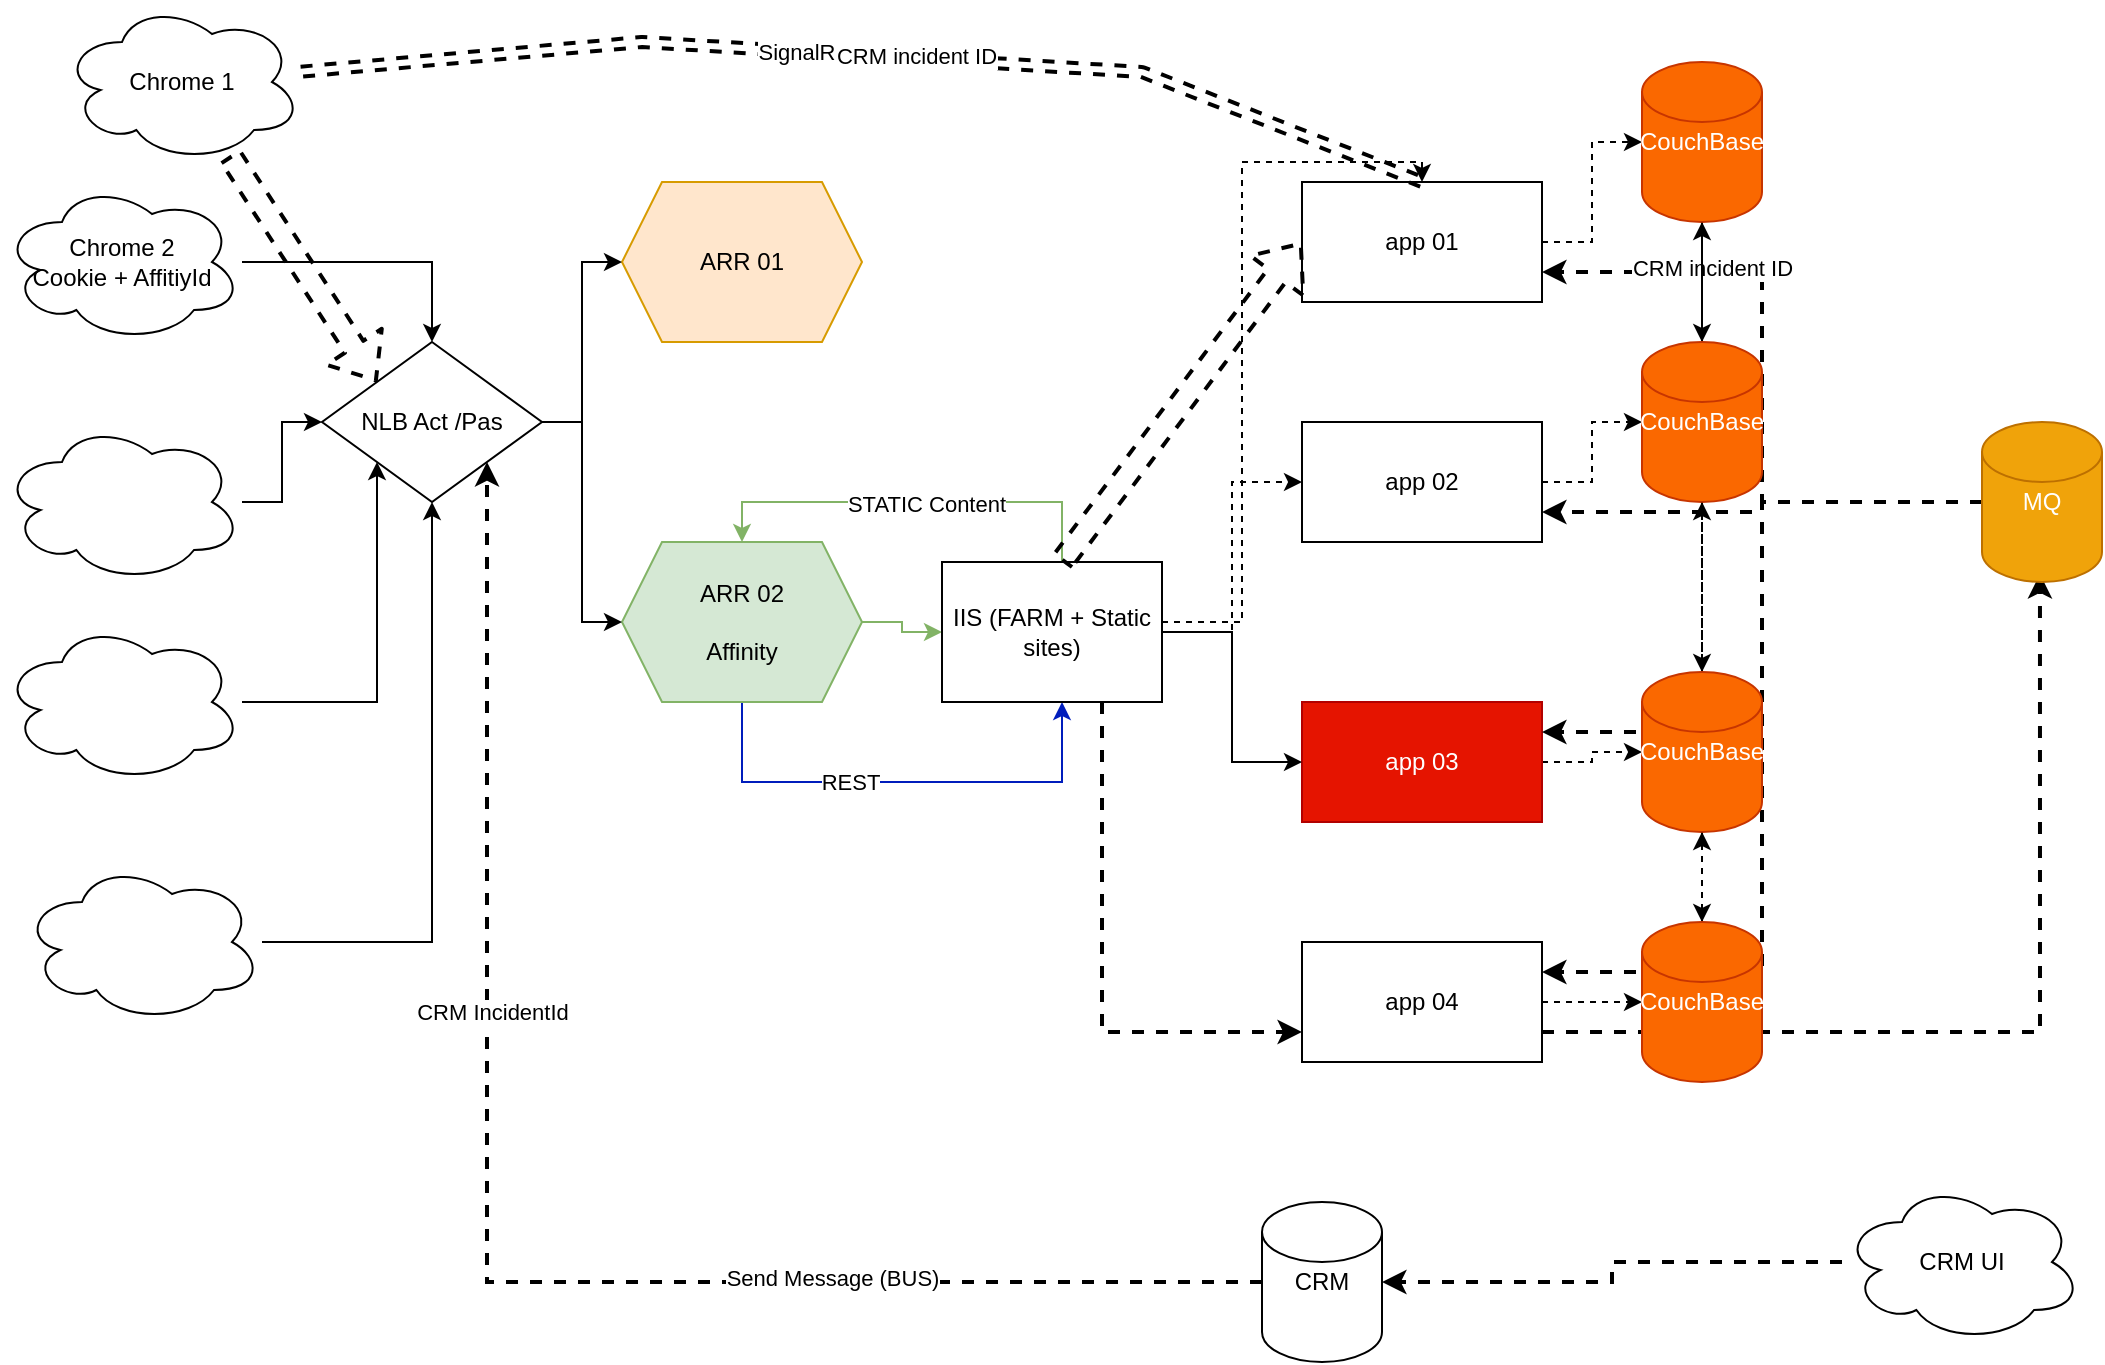 <mxfile version="13.6.5" type="github">
  <diagram name="Page-1" id="822b0af5-4adb-64df-f703-e8dfc1f81529">
    <mxGraphModel dx="1242" dy="671" grid="1" gridSize="10" guides="1" tooltips="1" connect="1" arrows="1" fold="1" page="1" pageScale="1" pageWidth="1100" pageHeight="850" background="#ffffff" math="0" shadow="0">
      <root>
        <mxCell id="0" />
        <mxCell id="1" parent="0" />
        <mxCell id="i5j0GiygdoDE8nLpwBPg-1" value="Chrome 1" style="ellipse;shape=cloud;whiteSpace=wrap;html=1;" vertex="1" parent="1">
          <mxGeometry x="60" y="10" width="120" height="80" as="geometry" />
        </mxCell>
        <mxCell id="i5j0GiygdoDE8nLpwBPg-18" style="edgeStyle=orthogonalEdgeStyle;rounded=0;orthogonalLoop=1;jettySize=auto;html=1;entryX=0;entryY=1;entryDx=0;entryDy=0;" edge="1" parent="1" source="i5j0GiygdoDE8nLpwBPg-2" target="i5j0GiygdoDE8nLpwBPg-12">
          <mxGeometry relative="1" as="geometry" />
        </mxCell>
        <mxCell id="i5j0GiygdoDE8nLpwBPg-2" value="" style="ellipse;shape=cloud;whiteSpace=wrap;html=1;" vertex="1" parent="1">
          <mxGeometry x="30" y="320" width="120" height="80" as="geometry" />
        </mxCell>
        <mxCell id="i5j0GiygdoDE8nLpwBPg-16" style="edgeStyle=orthogonalEdgeStyle;rounded=0;orthogonalLoop=1;jettySize=auto;html=1;entryX=0.5;entryY=0;entryDx=0;entryDy=0;" edge="1" parent="1" source="i5j0GiygdoDE8nLpwBPg-3" target="i5j0GiygdoDE8nLpwBPg-12">
          <mxGeometry relative="1" as="geometry" />
        </mxCell>
        <mxCell id="i5j0GiygdoDE8nLpwBPg-3" value="Chrome 2&lt;br&gt;Cookie + AffitiyId" style="ellipse;shape=cloud;whiteSpace=wrap;html=1;" vertex="1" parent="1">
          <mxGeometry x="30" y="100" width="120" height="80" as="geometry" />
        </mxCell>
        <mxCell id="i5j0GiygdoDE8nLpwBPg-17" style="edgeStyle=orthogonalEdgeStyle;rounded=0;orthogonalLoop=1;jettySize=auto;html=1;" edge="1" parent="1" source="i5j0GiygdoDE8nLpwBPg-4" target="i5j0GiygdoDE8nLpwBPg-12">
          <mxGeometry relative="1" as="geometry" />
        </mxCell>
        <mxCell id="i5j0GiygdoDE8nLpwBPg-4" value="" style="ellipse;shape=cloud;whiteSpace=wrap;html=1;" vertex="1" parent="1">
          <mxGeometry x="30" y="220" width="120" height="80" as="geometry" />
        </mxCell>
        <mxCell id="i5j0GiygdoDE8nLpwBPg-19" style="edgeStyle=orthogonalEdgeStyle;rounded=0;orthogonalLoop=1;jettySize=auto;html=1;entryX=0.5;entryY=1;entryDx=0;entryDy=0;" edge="1" parent="1" source="i5j0GiygdoDE8nLpwBPg-5" target="i5j0GiygdoDE8nLpwBPg-12">
          <mxGeometry relative="1" as="geometry" />
        </mxCell>
        <mxCell id="i5j0GiygdoDE8nLpwBPg-5" value="" style="ellipse;shape=cloud;whiteSpace=wrap;html=1;" vertex="1" parent="1">
          <mxGeometry x="40" y="440" width="120" height="80" as="geometry" />
        </mxCell>
        <mxCell id="i5j0GiygdoDE8nLpwBPg-39" style="edgeStyle=orthogonalEdgeStyle;rounded=0;orthogonalLoop=1;jettySize=auto;html=1;dashed=1;" edge="1" parent="1" source="i5j0GiygdoDE8nLpwBPg-6" target="i5j0GiygdoDE8nLpwBPg-30">
          <mxGeometry relative="1" as="geometry" />
        </mxCell>
        <mxCell id="i5j0GiygdoDE8nLpwBPg-6" value="app 01" style="rounded=0;whiteSpace=wrap;html=1;" vertex="1" parent="1">
          <mxGeometry x="680" y="100" width="120" height="60" as="geometry" />
        </mxCell>
        <mxCell id="i5j0GiygdoDE8nLpwBPg-35" style="edgeStyle=orthogonalEdgeStyle;rounded=0;orthogonalLoop=1;jettySize=auto;html=1;dashed=1;" edge="1" parent="1" source="i5j0GiygdoDE8nLpwBPg-7" target="i5j0GiygdoDE8nLpwBPg-34">
          <mxGeometry relative="1" as="geometry" />
        </mxCell>
        <mxCell id="i5j0GiygdoDE8nLpwBPg-57" style="edgeStyle=orthogonalEdgeStyle;rounded=0;orthogonalLoop=1;jettySize=auto;html=1;exitX=1;exitY=0.75;exitDx=0;exitDy=0;entryX=0.483;entryY=0.95;entryDx=0;entryDy=0;entryPerimeter=0;dashed=1;strokeWidth=2;" edge="1" parent="1" source="i5j0GiygdoDE8nLpwBPg-7" target="i5j0GiygdoDE8nLpwBPg-28">
          <mxGeometry relative="1" as="geometry" />
        </mxCell>
        <mxCell id="i5j0GiygdoDE8nLpwBPg-7" value="app 04" style="rounded=0;whiteSpace=wrap;html=1;" vertex="1" parent="1">
          <mxGeometry x="680" y="480" width="120" height="60" as="geometry" />
        </mxCell>
        <mxCell id="i5j0GiygdoDE8nLpwBPg-37" style="edgeStyle=orthogonalEdgeStyle;rounded=0;orthogonalLoop=1;jettySize=auto;html=1;dashed=1;" edge="1" parent="1" source="i5j0GiygdoDE8nLpwBPg-8" target="i5j0GiygdoDE8nLpwBPg-33">
          <mxGeometry relative="1" as="geometry" />
        </mxCell>
        <mxCell id="i5j0GiygdoDE8nLpwBPg-8" value="app 03" style="rounded=0;whiteSpace=wrap;html=1;fillColor=#e51400;strokeColor=#B20000;fontColor=#ffffff;" vertex="1" parent="1">
          <mxGeometry x="680" y="360" width="120" height="60" as="geometry" />
        </mxCell>
        <mxCell id="i5j0GiygdoDE8nLpwBPg-38" style="edgeStyle=orthogonalEdgeStyle;rounded=0;orthogonalLoop=1;jettySize=auto;html=1;dashed=1;" edge="1" parent="1" source="i5j0GiygdoDE8nLpwBPg-9" target="i5j0GiygdoDE8nLpwBPg-32">
          <mxGeometry relative="1" as="geometry" />
        </mxCell>
        <mxCell id="i5j0GiygdoDE8nLpwBPg-9" value="app 02" style="rounded=0;whiteSpace=wrap;html=1;" vertex="1" parent="1">
          <mxGeometry x="680" y="220" width="120" height="60" as="geometry" />
        </mxCell>
        <mxCell id="i5j0GiygdoDE8nLpwBPg-21" style="edgeStyle=orthogonalEdgeStyle;rounded=0;orthogonalLoop=1;jettySize=auto;html=1;fillColor=#d5e8d4;strokeColor=#82b366;" edge="1" parent="1" source="i5j0GiygdoDE8nLpwBPg-10" target="i5j0GiygdoDE8nLpwBPg-20">
          <mxGeometry relative="1" as="geometry" />
        </mxCell>
        <mxCell id="i5j0GiygdoDE8nLpwBPg-24" style="edgeStyle=orthogonalEdgeStyle;rounded=0;orthogonalLoop=1;jettySize=auto;html=1;fillColor=#0050ef;strokeColor=#001DBC;" edge="1" parent="1" source="i5j0GiygdoDE8nLpwBPg-10" target="i5j0GiygdoDE8nLpwBPg-20">
          <mxGeometry relative="1" as="geometry">
            <Array as="points">
              <mxPoint x="400" y="400" />
              <mxPoint x="560" y="400" />
            </Array>
          </mxGeometry>
        </mxCell>
        <mxCell id="i5j0GiygdoDE8nLpwBPg-25" value="REST" style="edgeLabel;html=1;align=center;verticalAlign=middle;resizable=0;points=[];" vertex="1" connectable="0" parent="i5j0GiygdoDE8nLpwBPg-24">
          <mxGeometry x="-0.218" relative="1" as="geometry">
            <mxPoint as="offset" />
          </mxGeometry>
        </mxCell>
        <mxCell id="i5j0GiygdoDE8nLpwBPg-10" value="ARR 02&lt;br&gt;&lt;br&gt;Affinity" style="shape=hexagon;perimeter=hexagonPerimeter2;whiteSpace=wrap;html=1;fixedSize=1;fillColor=#d5e8d4;strokeColor=#82b366;" vertex="1" parent="1">
          <mxGeometry x="340" y="280" width="120" height="80" as="geometry" />
        </mxCell>
        <mxCell id="i5j0GiygdoDE8nLpwBPg-11" value="ARR 01" style="shape=hexagon;perimeter=hexagonPerimeter2;whiteSpace=wrap;html=1;fixedSize=1;fillColor=#ffe6cc;strokeColor=#d79b00;" vertex="1" parent="1">
          <mxGeometry x="340" y="100" width="120" height="80" as="geometry" />
        </mxCell>
        <mxCell id="i5j0GiygdoDE8nLpwBPg-13" style="edgeStyle=orthogonalEdgeStyle;rounded=0;orthogonalLoop=1;jettySize=auto;html=1;" edge="1" parent="1" source="i5j0GiygdoDE8nLpwBPg-12" target="i5j0GiygdoDE8nLpwBPg-11">
          <mxGeometry relative="1" as="geometry" />
        </mxCell>
        <mxCell id="i5j0GiygdoDE8nLpwBPg-14" style="edgeStyle=orthogonalEdgeStyle;rounded=0;orthogonalLoop=1;jettySize=auto;html=1;entryX=0;entryY=0.5;entryDx=0;entryDy=0;" edge="1" parent="1" source="i5j0GiygdoDE8nLpwBPg-12" target="i5j0GiygdoDE8nLpwBPg-10">
          <mxGeometry relative="1" as="geometry" />
        </mxCell>
        <mxCell id="i5j0GiygdoDE8nLpwBPg-12" value="NLB Act /Pas" style="rhombus;whiteSpace=wrap;html=1;" vertex="1" parent="1">
          <mxGeometry x="190" y="180" width="110" height="80" as="geometry" />
        </mxCell>
        <mxCell id="i5j0GiygdoDE8nLpwBPg-22" style="edgeStyle=orthogonalEdgeStyle;rounded=0;orthogonalLoop=1;jettySize=auto;html=1;entryX=0.5;entryY=0;entryDx=0;entryDy=0;fillColor=#d5e8d4;strokeColor=#82b366;" edge="1" parent="1" source="i5j0GiygdoDE8nLpwBPg-20" target="i5j0GiygdoDE8nLpwBPg-10">
          <mxGeometry relative="1" as="geometry">
            <Array as="points">
              <mxPoint x="560" y="260" />
              <mxPoint x="400" y="260" />
            </Array>
          </mxGeometry>
        </mxCell>
        <mxCell id="i5j0GiygdoDE8nLpwBPg-23" value="STATIC Content" style="edgeLabel;html=1;align=center;verticalAlign=middle;resizable=0;points=[];" vertex="1" connectable="0" parent="i5j0GiygdoDE8nLpwBPg-22">
          <mxGeometry x="-0.064" y="1" relative="1" as="geometry">
            <mxPoint as="offset" />
          </mxGeometry>
        </mxCell>
        <mxCell id="i5j0GiygdoDE8nLpwBPg-26" style="edgeStyle=orthogonalEdgeStyle;rounded=0;orthogonalLoop=1;jettySize=auto;html=1;entryX=0;entryY=0.5;entryDx=0;entryDy=0;" edge="1" parent="1" source="i5j0GiygdoDE8nLpwBPg-20" target="i5j0GiygdoDE8nLpwBPg-8">
          <mxGeometry relative="1" as="geometry" />
        </mxCell>
        <mxCell id="i5j0GiygdoDE8nLpwBPg-27" style="edgeStyle=orthogonalEdgeStyle;rounded=0;orthogonalLoop=1;jettySize=auto;html=1;entryX=0;entryY=0.5;entryDx=0;entryDy=0;dashed=1;" edge="1" parent="1" source="i5j0GiygdoDE8nLpwBPg-20" target="i5j0GiygdoDE8nLpwBPg-9">
          <mxGeometry relative="1" as="geometry" />
        </mxCell>
        <mxCell id="i5j0GiygdoDE8nLpwBPg-56" style="edgeStyle=orthogonalEdgeStyle;rounded=0;orthogonalLoop=1;jettySize=auto;html=1;entryX=0;entryY=0.75;entryDx=0;entryDy=0;dashed=1;strokeWidth=2;" edge="1" parent="1" source="i5j0GiygdoDE8nLpwBPg-20" target="i5j0GiygdoDE8nLpwBPg-7">
          <mxGeometry relative="1" as="geometry">
            <Array as="points">
              <mxPoint x="580" y="525" />
            </Array>
          </mxGeometry>
        </mxCell>
        <mxCell id="i5j0GiygdoDE8nLpwBPg-20" value="IIS (FARM + Static sites)" style="rounded=0;whiteSpace=wrap;html=1;" vertex="1" parent="1">
          <mxGeometry x="500" y="290" width="110" height="70" as="geometry" />
        </mxCell>
        <mxCell id="i5j0GiygdoDE8nLpwBPg-58" style="edgeStyle=orthogonalEdgeStyle;rounded=0;orthogonalLoop=1;jettySize=auto;html=1;entryX=1;entryY=0.75;entryDx=0;entryDy=0;dashed=1;strokeWidth=2;" edge="1" parent="1" source="i5j0GiygdoDE8nLpwBPg-28" target="i5j0GiygdoDE8nLpwBPg-6">
          <mxGeometry relative="1" as="geometry" />
        </mxCell>
        <mxCell id="i5j0GiygdoDE8nLpwBPg-64" value="CRM incident ID" style="edgeLabel;html=1;align=center;verticalAlign=middle;resizable=0;points=[];" vertex="1" connectable="0" parent="i5j0GiygdoDE8nLpwBPg-58">
          <mxGeometry x="0.494" y="-2" relative="1" as="geometry">
            <mxPoint as="offset" />
          </mxGeometry>
        </mxCell>
        <mxCell id="i5j0GiygdoDE8nLpwBPg-59" style="edgeStyle=orthogonalEdgeStyle;rounded=0;orthogonalLoop=1;jettySize=auto;html=1;entryX=1;entryY=0.75;entryDx=0;entryDy=0;dashed=1;strokeWidth=2;" edge="1" parent="1" source="i5j0GiygdoDE8nLpwBPg-28" target="i5j0GiygdoDE8nLpwBPg-9">
          <mxGeometry relative="1" as="geometry" />
        </mxCell>
        <mxCell id="i5j0GiygdoDE8nLpwBPg-60" style="edgeStyle=orthogonalEdgeStyle;rounded=0;orthogonalLoop=1;jettySize=auto;html=1;entryX=1;entryY=0.25;entryDx=0;entryDy=0;dashed=1;strokeWidth=2;" edge="1" parent="1" source="i5j0GiygdoDE8nLpwBPg-28" target="i5j0GiygdoDE8nLpwBPg-8">
          <mxGeometry relative="1" as="geometry" />
        </mxCell>
        <mxCell id="i5j0GiygdoDE8nLpwBPg-61" style="edgeStyle=orthogonalEdgeStyle;rounded=0;orthogonalLoop=1;jettySize=auto;html=1;entryX=1;entryY=0.25;entryDx=0;entryDy=0;dashed=1;strokeWidth=2;" edge="1" parent="1" source="i5j0GiygdoDE8nLpwBPg-28" target="i5j0GiygdoDE8nLpwBPg-7">
          <mxGeometry relative="1" as="geometry" />
        </mxCell>
        <mxCell id="i5j0GiygdoDE8nLpwBPg-28" value="MQ" style="shape=cylinder2;whiteSpace=wrap;html=1;boundedLbl=1;backgroundOutline=1;size=15;fillColor=#f0a30a;strokeColor=#BD7000;fontColor=#ffffff;" vertex="1" parent="1">
          <mxGeometry x="1020" y="220" width="60" height="80" as="geometry" />
        </mxCell>
        <mxCell id="i5j0GiygdoDE8nLpwBPg-54" style="edgeStyle=orthogonalEdgeStyle;rounded=0;orthogonalLoop=1;jettySize=auto;html=1;entryX=1;entryY=1;entryDx=0;entryDy=0;dashed=1;strokeWidth=2;" edge="1" parent="1" source="i5j0GiygdoDE8nLpwBPg-29" target="i5j0GiygdoDE8nLpwBPg-12">
          <mxGeometry relative="1" as="geometry" />
        </mxCell>
        <mxCell id="i5j0GiygdoDE8nLpwBPg-55" value="Send Message (BUS)" style="edgeLabel;html=1;align=center;verticalAlign=middle;resizable=0;points=[];" vertex="1" connectable="0" parent="i5j0GiygdoDE8nLpwBPg-54">
          <mxGeometry x="-0.46" y="-2" relative="1" as="geometry">
            <mxPoint as="offset" />
          </mxGeometry>
        </mxCell>
        <mxCell id="i5j0GiygdoDE8nLpwBPg-62" value="CRM IncidentId" style="edgeLabel;html=1;align=center;verticalAlign=middle;resizable=0;points=[];" vertex="1" connectable="0" parent="i5j0GiygdoDE8nLpwBPg-54">
          <mxGeometry x="-0.034" y="-135" relative="1" as="geometry">
            <mxPoint as="offset" />
          </mxGeometry>
        </mxCell>
        <mxCell id="i5j0GiygdoDE8nLpwBPg-29" value="CRM" style="shape=cylinder2;whiteSpace=wrap;html=1;boundedLbl=1;backgroundOutline=1;size=15;" vertex="1" parent="1">
          <mxGeometry x="660" y="610" width="60" height="80" as="geometry" />
        </mxCell>
        <mxCell id="i5j0GiygdoDE8nLpwBPg-40" style="edgeStyle=orthogonalEdgeStyle;rounded=0;orthogonalLoop=1;jettySize=auto;html=1;dashed=1;" edge="1" parent="1" source="i5j0GiygdoDE8nLpwBPg-30" target="i5j0GiygdoDE8nLpwBPg-32">
          <mxGeometry relative="1" as="geometry" />
        </mxCell>
        <mxCell id="i5j0GiygdoDE8nLpwBPg-30" value="CouchBase" style="shape=cylinder2;whiteSpace=wrap;html=1;boundedLbl=1;backgroundOutline=1;size=15;fillColor=#fa6800;strokeColor=#C73500;fontColor=#ffffff;" vertex="1" parent="1">
          <mxGeometry x="850" y="40" width="60" height="80" as="geometry" />
        </mxCell>
        <mxCell id="i5j0GiygdoDE8nLpwBPg-41" style="edgeStyle=orthogonalEdgeStyle;rounded=0;orthogonalLoop=1;jettySize=auto;html=1;dashed=1;" edge="1" parent="1" source="i5j0GiygdoDE8nLpwBPg-32" target="i5j0GiygdoDE8nLpwBPg-30">
          <mxGeometry relative="1" as="geometry" />
        </mxCell>
        <mxCell id="i5j0GiygdoDE8nLpwBPg-42" style="edgeStyle=orthogonalEdgeStyle;rounded=0;orthogonalLoop=1;jettySize=auto;html=1;dashed=1;" edge="1" parent="1" source="i5j0GiygdoDE8nLpwBPg-32" target="i5j0GiygdoDE8nLpwBPg-33">
          <mxGeometry relative="1" as="geometry" />
        </mxCell>
        <mxCell id="i5j0GiygdoDE8nLpwBPg-32" value="CouchBase" style="shape=cylinder2;whiteSpace=wrap;html=1;boundedLbl=1;backgroundOutline=1;size=15;fillColor=#fa6800;strokeColor=#C73500;fontColor=#ffffff;" vertex="1" parent="1">
          <mxGeometry x="850" y="180" width="60" height="80" as="geometry" />
        </mxCell>
        <mxCell id="i5j0GiygdoDE8nLpwBPg-43" style="edgeStyle=orthogonalEdgeStyle;rounded=0;orthogonalLoop=1;jettySize=auto;html=1;dashed=1;" edge="1" parent="1" source="i5j0GiygdoDE8nLpwBPg-33" target="i5j0GiygdoDE8nLpwBPg-32">
          <mxGeometry relative="1" as="geometry" />
        </mxCell>
        <mxCell id="i5j0GiygdoDE8nLpwBPg-44" style="edgeStyle=orthogonalEdgeStyle;rounded=0;orthogonalLoop=1;jettySize=auto;html=1;dashed=1;" edge="1" parent="1" source="i5j0GiygdoDE8nLpwBPg-33" target="i5j0GiygdoDE8nLpwBPg-34">
          <mxGeometry relative="1" as="geometry" />
        </mxCell>
        <mxCell id="i5j0GiygdoDE8nLpwBPg-33" value="CouchBase" style="shape=cylinder2;whiteSpace=wrap;html=1;boundedLbl=1;backgroundOutline=1;size=15;fillColor=#fa6800;strokeColor=#C73500;fontColor=#ffffff;" vertex="1" parent="1">
          <mxGeometry x="850" y="345" width="60" height="80" as="geometry" />
        </mxCell>
        <mxCell id="i5j0GiygdoDE8nLpwBPg-45" style="edgeStyle=orthogonalEdgeStyle;rounded=0;orthogonalLoop=1;jettySize=auto;html=1;dashed=1;" edge="1" parent="1" source="i5j0GiygdoDE8nLpwBPg-34" target="i5j0GiygdoDE8nLpwBPg-33">
          <mxGeometry relative="1" as="geometry" />
        </mxCell>
        <mxCell id="i5j0GiygdoDE8nLpwBPg-34" value="CouchBase" style="shape=cylinder2;whiteSpace=wrap;html=1;boundedLbl=1;backgroundOutline=1;size=15;fillColor=#fa6800;strokeColor=#C73500;fontColor=#ffffff;" vertex="1" parent="1">
          <mxGeometry x="850" y="470" width="60" height="80" as="geometry" />
        </mxCell>
        <mxCell id="i5j0GiygdoDE8nLpwBPg-46" style="edgeStyle=orthogonalEdgeStyle;rounded=0;orthogonalLoop=1;jettySize=auto;html=1;dashed=1;" edge="1" parent="1" source="i5j0GiygdoDE8nLpwBPg-20" target="i5j0GiygdoDE8nLpwBPg-6">
          <mxGeometry relative="1" as="geometry">
            <mxPoint x="620" y="320" as="sourcePoint" />
            <mxPoint x="680" y="210" as="targetPoint" />
            <Array as="points">
              <mxPoint x="650" y="320" />
              <mxPoint x="650" y="90" />
            </Array>
          </mxGeometry>
        </mxCell>
        <mxCell id="i5j0GiygdoDE8nLpwBPg-48" value="" style="shape=flexArrow;endArrow=classic;html=1;dashed=1;strokeWidth=2;entryX=0;entryY=0.5;entryDx=0;entryDy=0;" edge="1" parent="1" target="i5j0GiygdoDE8nLpwBPg-6">
          <mxGeometry width="50" height="50" relative="1" as="geometry">
            <mxPoint x="560" y="290" as="sourcePoint" />
            <mxPoint x="610" y="240" as="targetPoint" />
          </mxGeometry>
        </mxCell>
        <mxCell id="i5j0GiygdoDE8nLpwBPg-49" value="" style="shape=flexArrow;endArrow=classic;html=1;dashed=1;strokeWidth=2;entryX=0;entryY=0;entryDx=0;entryDy=0;" edge="1" parent="1" source="i5j0GiygdoDE8nLpwBPg-1" target="i5j0GiygdoDE8nLpwBPg-12">
          <mxGeometry width="50" height="50" relative="1" as="geometry">
            <mxPoint x="210" y="90" as="sourcePoint" />
            <mxPoint x="260" y="40" as="targetPoint" />
          </mxGeometry>
        </mxCell>
        <mxCell id="i5j0GiygdoDE8nLpwBPg-50" value="" style="shape=link;endArrow=classic;html=1;dashed=1;strokeWidth=2;" edge="1" parent="1" source="i5j0GiygdoDE8nLpwBPg-1">
          <mxGeometry width="50" height="50" relative="1" as="geometry">
            <mxPoint x="143.753" y="86.732" as="sourcePoint" />
            <mxPoint x="740" y="100" as="targetPoint" />
            <Array as="points">
              <mxPoint x="350" y="30" />
              <mxPoint x="600" y="45" />
            </Array>
          </mxGeometry>
        </mxCell>
        <mxCell id="i5j0GiygdoDE8nLpwBPg-51" value="SignalR" style="edgeLabel;html=1;align=center;verticalAlign=middle;resizable=0;points=[];" vertex="1" connectable="0" parent="i5j0GiygdoDE8nLpwBPg-50">
          <mxGeometry x="-0.133" relative="1" as="geometry">
            <mxPoint as="offset" />
          </mxGeometry>
        </mxCell>
        <mxCell id="i5j0GiygdoDE8nLpwBPg-63" value="CRM incident ID" style="edgeLabel;html=1;align=center;verticalAlign=middle;resizable=0;points=[];" vertex="1" connectable="0" parent="i5j0GiygdoDE8nLpwBPg-50">
          <mxGeometry x="0.077" y="1" relative="1" as="geometry">
            <mxPoint as="offset" />
          </mxGeometry>
        </mxCell>
        <mxCell id="i5j0GiygdoDE8nLpwBPg-53" style="edgeStyle=orthogonalEdgeStyle;rounded=0;orthogonalLoop=1;jettySize=auto;html=1;dashed=1;strokeWidth=2;" edge="1" parent="1" source="i5j0GiygdoDE8nLpwBPg-52" target="i5j0GiygdoDE8nLpwBPg-29">
          <mxGeometry relative="1" as="geometry" />
        </mxCell>
        <mxCell id="i5j0GiygdoDE8nLpwBPg-52" value="CRM UI" style="ellipse;shape=cloud;whiteSpace=wrap;html=1;" vertex="1" parent="1">
          <mxGeometry x="950" y="600" width="120" height="80" as="geometry" />
        </mxCell>
      </root>
    </mxGraphModel>
  </diagram>
</mxfile>
